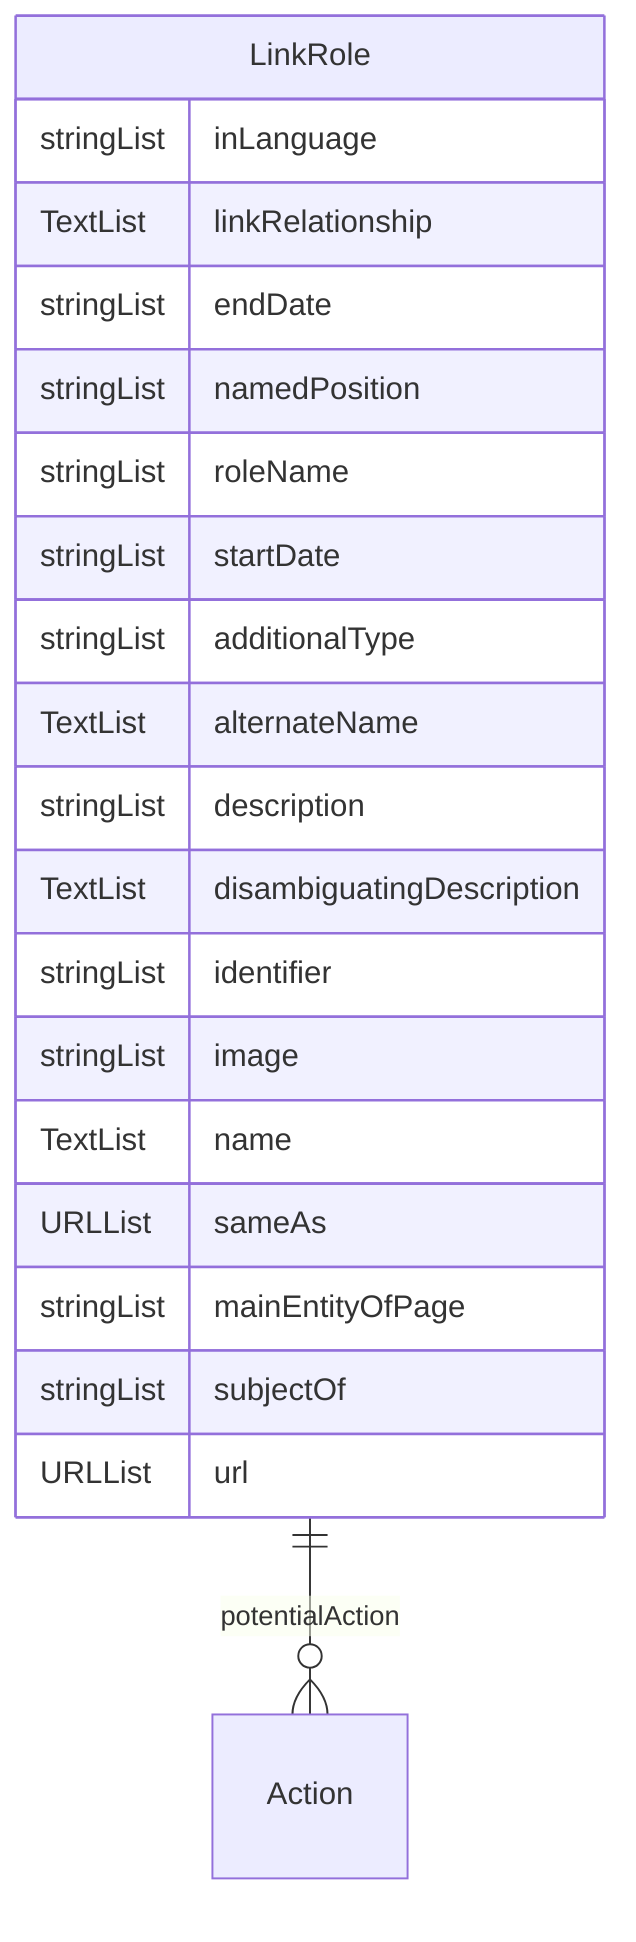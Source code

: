 erDiagram
LinkRole {
    stringList inLanguage  
    TextList linkRelationship  
    stringList endDate  
    stringList namedPosition  
    stringList roleName  
    stringList startDate  
    stringList additionalType  
    TextList alternateName  
    stringList description  
    TextList disambiguatingDescription  
    stringList identifier  
    stringList image  
    TextList name  
    URLList sameAs  
    stringList mainEntityOfPage  
    stringList subjectOf  
    URLList url  
}

LinkRole ||--}o Action : "potentialAction"